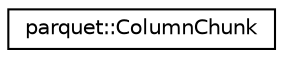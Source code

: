 digraph "Graphical Class Hierarchy"
{
  edge [fontname="Helvetica",fontsize="10",labelfontname="Helvetica",labelfontsize="10"];
  node [fontname="Helvetica",fontsize="10",shape=record];
  rankdir="LR";
  Node0 [label="parquet::ColumnChunk",height=0.2,width=0.4,color="black", fillcolor="white", style="filled",URL="$structparquet_1_1ColumnChunk.html",tooltip="Thrift-derived struct describing a chunk of data for a particular column. "];
}
